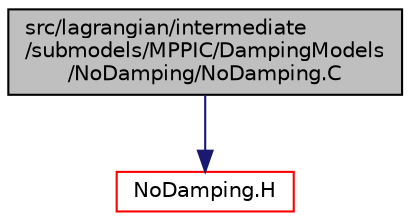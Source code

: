 digraph "src/lagrangian/intermediate/submodels/MPPIC/DampingModels/NoDamping/NoDamping.C"
{
  bgcolor="transparent";
  edge [fontname="Helvetica",fontsize="10",labelfontname="Helvetica",labelfontsize="10"];
  node [fontname="Helvetica",fontsize="10",shape=record];
  Node1 [label="src/lagrangian/intermediate\l/submodels/MPPIC/DampingModels\l/NoDamping/NoDamping.C",height=0.2,width=0.4,color="black", fillcolor="grey75", style="filled", fontcolor="black"];
  Node1 -> Node2 [color="midnightblue",fontsize="10",style="solid",fontname="Helvetica"];
  Node2 [label="NoDamping.H",height=0.2,width=0.4,color="red",URL="$a06943.html"];
}
